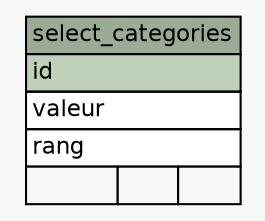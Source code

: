 // dot 2.26.3 on Linux 3.2.0-4-amd64
// SchemaSpy rev 590
digraph "select_categories" {
  graph [
    rankdir="RL"
    bgcolor="#f7f7f7"
    nodesep="0.18"
    ranksep="0.46"
    fontname="Helvetica"
    fontsize="11"
  ];
  node [
    fontname="Helvetica"
    fontsize="11"
    shape="plaintext"
  ];
  edge [
    arrowsize="0.8"
  ];
  "select_categories" [
    label=<
    <TABLE BORDER="0" CELLBORDER="1" CELLSPACING="0" BGCOLOR="#ffffff">
      <TR><TD COLSPAN="3" BGCOLOR="#9bab96" ALIGN="CENTER">select_categories</TD></TR>
      <TR><TD PORT="id" COLSPAN="3" BGCOLOR="#bed1b8" ALIGN="LEFT">id</TD></TR>
      <TR><TD PORT="valeur" COLSPAN="3" ALIGN="LEFT">valeur</TD></TR>
      <TR><TD PORT="rang" COLSPAN="3" ALIGN="LEFT">rang</TD></TR>
      <TR><TD ALIGN="LEFT" BGCOLOR="#f7f7f7">  </TD><TD ALIGN="RIGHT" BGCOLOR="#f7f7f7">  </TD><TD ALIGN="RIGHT" BGCOLOR="#f7f7f7">  </TD></TR>
    </TABLE>>
    URL="tables/select_categories.html"
    tooltip="select_categories"
  ];
}
